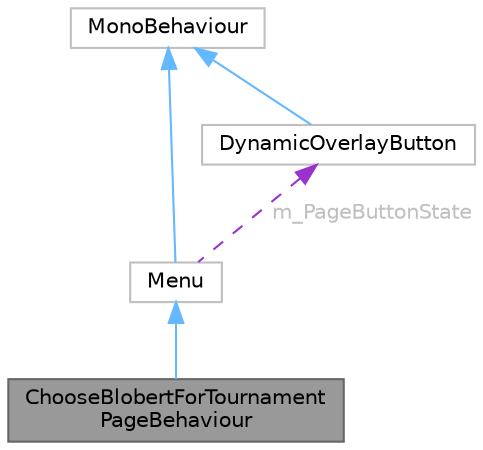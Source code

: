 digraph "ChooseBlobertForTournamentPageBehaviour"
{
 // LATEX_PDF_SIZE
  bgcolor="transparent";
  edge [fontname=Helvetica,fontsize=10,labelfontname=Helvetica,labelfontsize=10];
  node [fontname=Helvetica,fontsize=10,shape=box,height=0.2,width=0.4];
  Node1 [id="Node000001",label="ChooseBlobertForTournament\lPageBehaviour",height=0.2,width=0.4,color="gray40", fillcolor="grey60", style="filled", fontcolor="black",tooltip="This first of all should connect to the blob dex component, then when the LFG button is pressed it sh..."];
  Node2 -> Node1 [id="edge1_Node000001_Node000002",dir="back",color="steelblue1",style="solid",tooltip=" "];
  Node2 [id="Node000002",label="Menu",height=0.2,width=0.4,color="grey75", fillcolor="white", style="filled",URL="$class_menu.html",tooltip=" "];
  Node3 -> Node2 [id="edge2_Node000002_Node000003",dir="back",color="steelblue1",style="solid",tooltip=" "];
  Node3 [id="Node000003",label="MonoBehaviour",height=0.2,width=0.4,color="grey75", fillcolor="white", style="filled",tooltip=" "];
  Node4 -> Node2 [id="edge3_Node000002_Node000004",dir="back",color="darkorchid3",style="dashed",tooltip=" ",label=" m_PageButtonState",fontcolor="grey" ];
  Node4 [id="Node000004",label="DynamicOverlayButton",height=0.2,width=0.4,color="grey75", fillcolor="white", style="filled",URL="$class_dynamic_overlay_button.html",tooltip=" "];
  Node3 -> Node4 [id="edge4_Node000004_Node000003",dir="back",color="steelblue1",style="solid",tooltip=" "];
}
